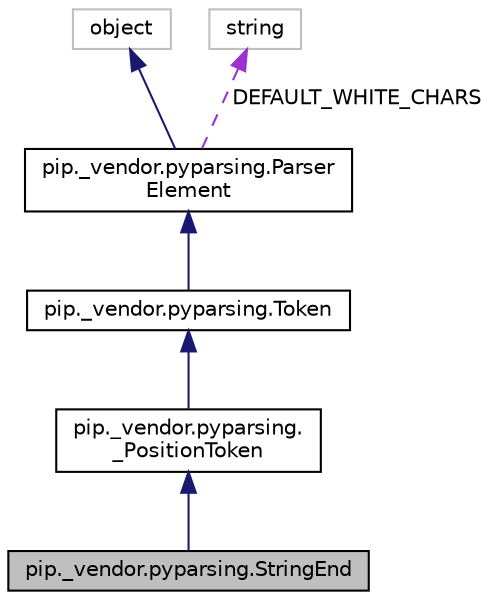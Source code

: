 digraph "pip._vendor.pyparsing.StringEnd"
{
 // LATEX_PDF_SIZE
  edge [fontname="Helvetica",fontsize="10",labelfontname="Helvetica",labelfontsize="10"];
  node [fontname="Helvetica",fontsize="10",shape=record];
  Node1 [label="pip._vendor.pyparsing.StringEnd",height=0.2,width=0.4,color="black", fillcolor="grey75", style="filled", fontcolor="black",tooltip=" "];
  Node2 -> Node1 [dir="back",color="midnightblue",fontsize="10",style="solid",fontname="Helvetica"];
  Node2 [label="pip._vendor.pyparsing.\l_PositionToken",height=0.2,width=0.4,color="black", fillcolor="white", style="filled",URL="$d8/d85/classpip_1_1__vendor_1_1pyparsing_1_1___position_token.html",tooltip=" "];
  Node3 -> Node2 [dir="back",color="midnightblue",fontsize="10",style="solid",fontname="Helvetica"];
  Node3 [label="pip._vendor.pyparsing.Token",height=0.2,width=0.4,color="black", fillcolor="white", style="filled",URL="$de/dd7/classpip_1_1__vendor_1_1pyparsing_1_1_token.html",tooltip=" "];
  Node4 -> Node3 [dir="back",color="midnightblue",fontsize="10",style="solid",fontname="Helvetica"];
  Node4 [label="pip._vendor.pyparsing.Parser\lElement",height=0.2,width=0.4,color="black", fillcolor="white", style="filled",URL="$df/d7f/classpip_1_1__vendor_1_1pyparsing_1_1_parser_element.html",tooltip=" "];
  Node5 -> Node4 [dir="back",color="midnightblue",fontsize="10",style="solid",fontname="Helvetica"];
  Node5 [label="object",height=0.2,width=0.4,color="grey75", fillcolor="white", style="filled",tooltip=" "];
  Node6 -> Node4 [dir="back",color="darkorchid3",fontsize="10",style="dashed",label=" DEFAULT_WHITE_CHARS" ,fontname="Helvetica"];
  Node6 [label="string",height=0.2,width=0.4,color="grey75", fillcolor="white", style="filled",tooltip=" "];
}
